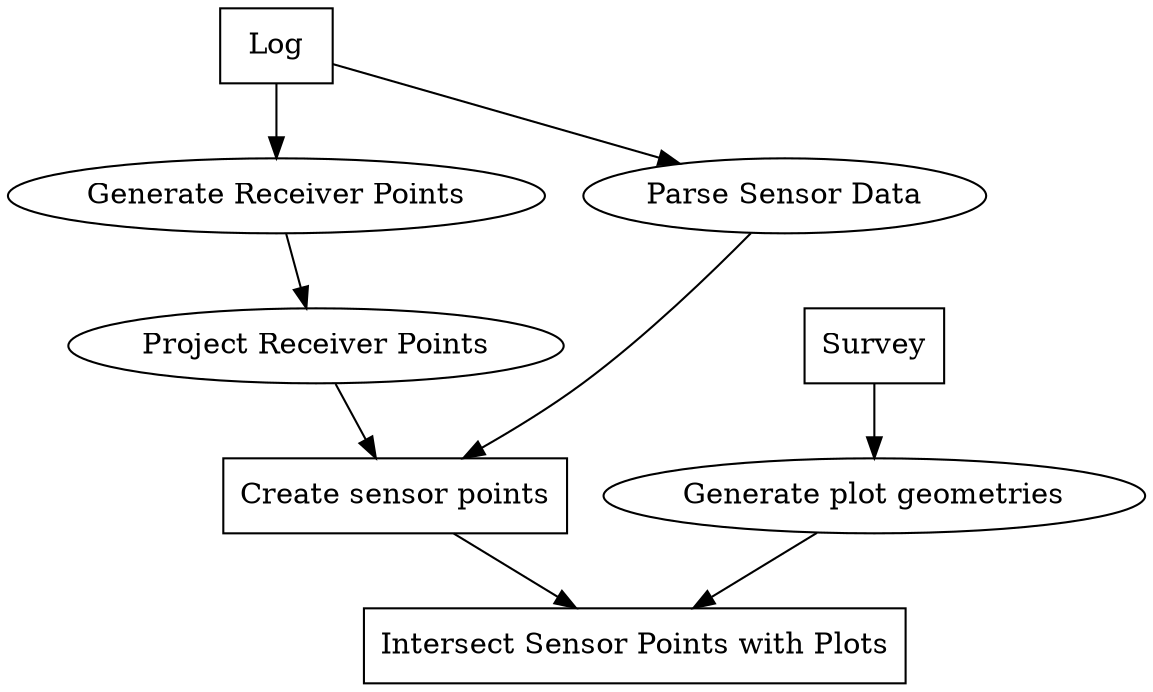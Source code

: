 digraph G {
    Log [shape=box]; /* this is a comment */
    Log -> georeference [weight=8];
    georeference [label="Generate Receiver Points"];
    georeference -> project;
    project [label="Project Receiver Points"];


    Log -> parse;
    parse [label="Parse Sensor Data"];
    parse -> create;
    create [shape=box];
    create [label="Create sensor points"];
    project -> create;
    
    Survey [shape=box];
    Survey -> plots;
    plots [label="Generate plot geometries"];
    plots -> intersect;
    intersect [shape=box];
    intersect [label="Intersect Sensor Points with Plots"];
    create -> intersect;
    
    
}
